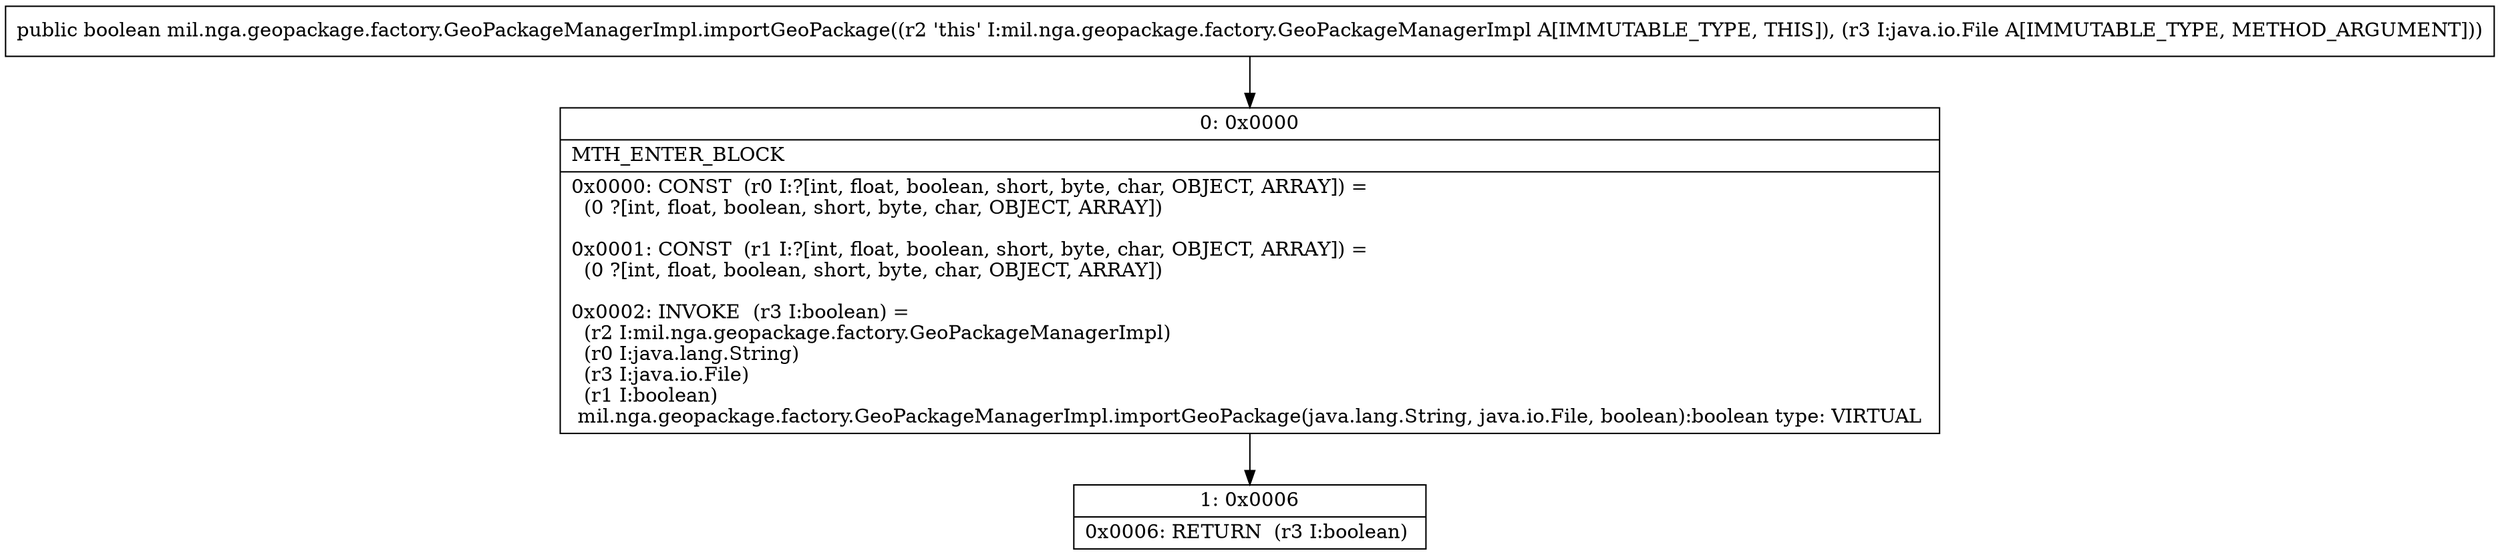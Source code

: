 digraph "CFG formil.nga.geopackage.factory.GeoPackageManagerImpl.importGeoPackage(Ljava\/io\/File;)Z" {
Node_0 [shape=record,label="{0\:\ 0x0000|MTH_ENTER_BLOCK\l|0x0000: CONST  (r0 I:?[int, float, boolean, short, byte, char, OBJECT, ARRAY]) = \l  (0 ?[int, float, boolean, short, byte, char, OBJECT, ARRAY])\l \l0x0001: CONST  (r1 I:?[int, float, boolean, short, byte, char, OBJECT, ARRAY]) = \l  (0 ?[int, float, boolean, short, byte, char, OBJECT, ARRAY])\l \l0x0002: INVOKE  (r3 I:boolean) = \l  (r2 I:mil.nga.geopackage.factory.GeoPackageManagerImpl)\l  (r0 I:java.lang.String)\l  (r3 I:java.io.File)\l  (r1 I:boolean)\l mil.nga.geopackage.factory.GeoPackageManagerImpl.importGeoPackage(java.lang.String, java.io.File, boolean):boolean type: VIRTUAL \l}"];
Node_1 [shape=record,label="{1\:\ 0x0006|0x0006: RETURN  (r3 I:boolean) \l}"];
MethodNode[shape=record,label="{public boolean mil.nga.geopackage.factory.GeoPackageManagerImpl.importGeoPackage((r2 'this' I:mil.nga.geopackage.factory.GeoPackageManagerImpl A[IMMUTABLE_TYPE, THIS]), (r3 I:java.io.File A[IMMUTABLE_TYPE, METHOD_ARGUMENT])) }"];
MethodNode -> Node_0;
Node_0 -> Node_1;
}

